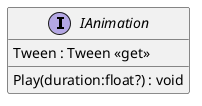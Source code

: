 @startuml
interface IAnimation {
    Play(duration:float?) : void
    Tween : Tween <<get>>
}
@enduml
